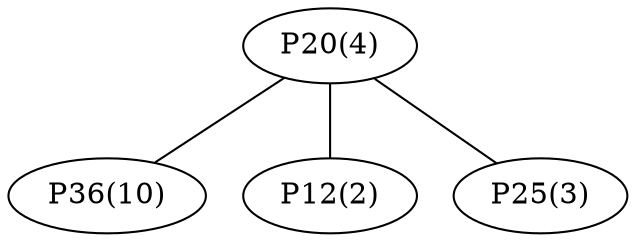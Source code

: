 graph network {
	"P20(4)";
	"P36(10)";
	"P12(2)";
	"P25(3)";
	"P20(4)" -- "P36(10)";
	"P20(4)" -- "P12(2)";
	"P20(4)" -- "P25(3)";
}